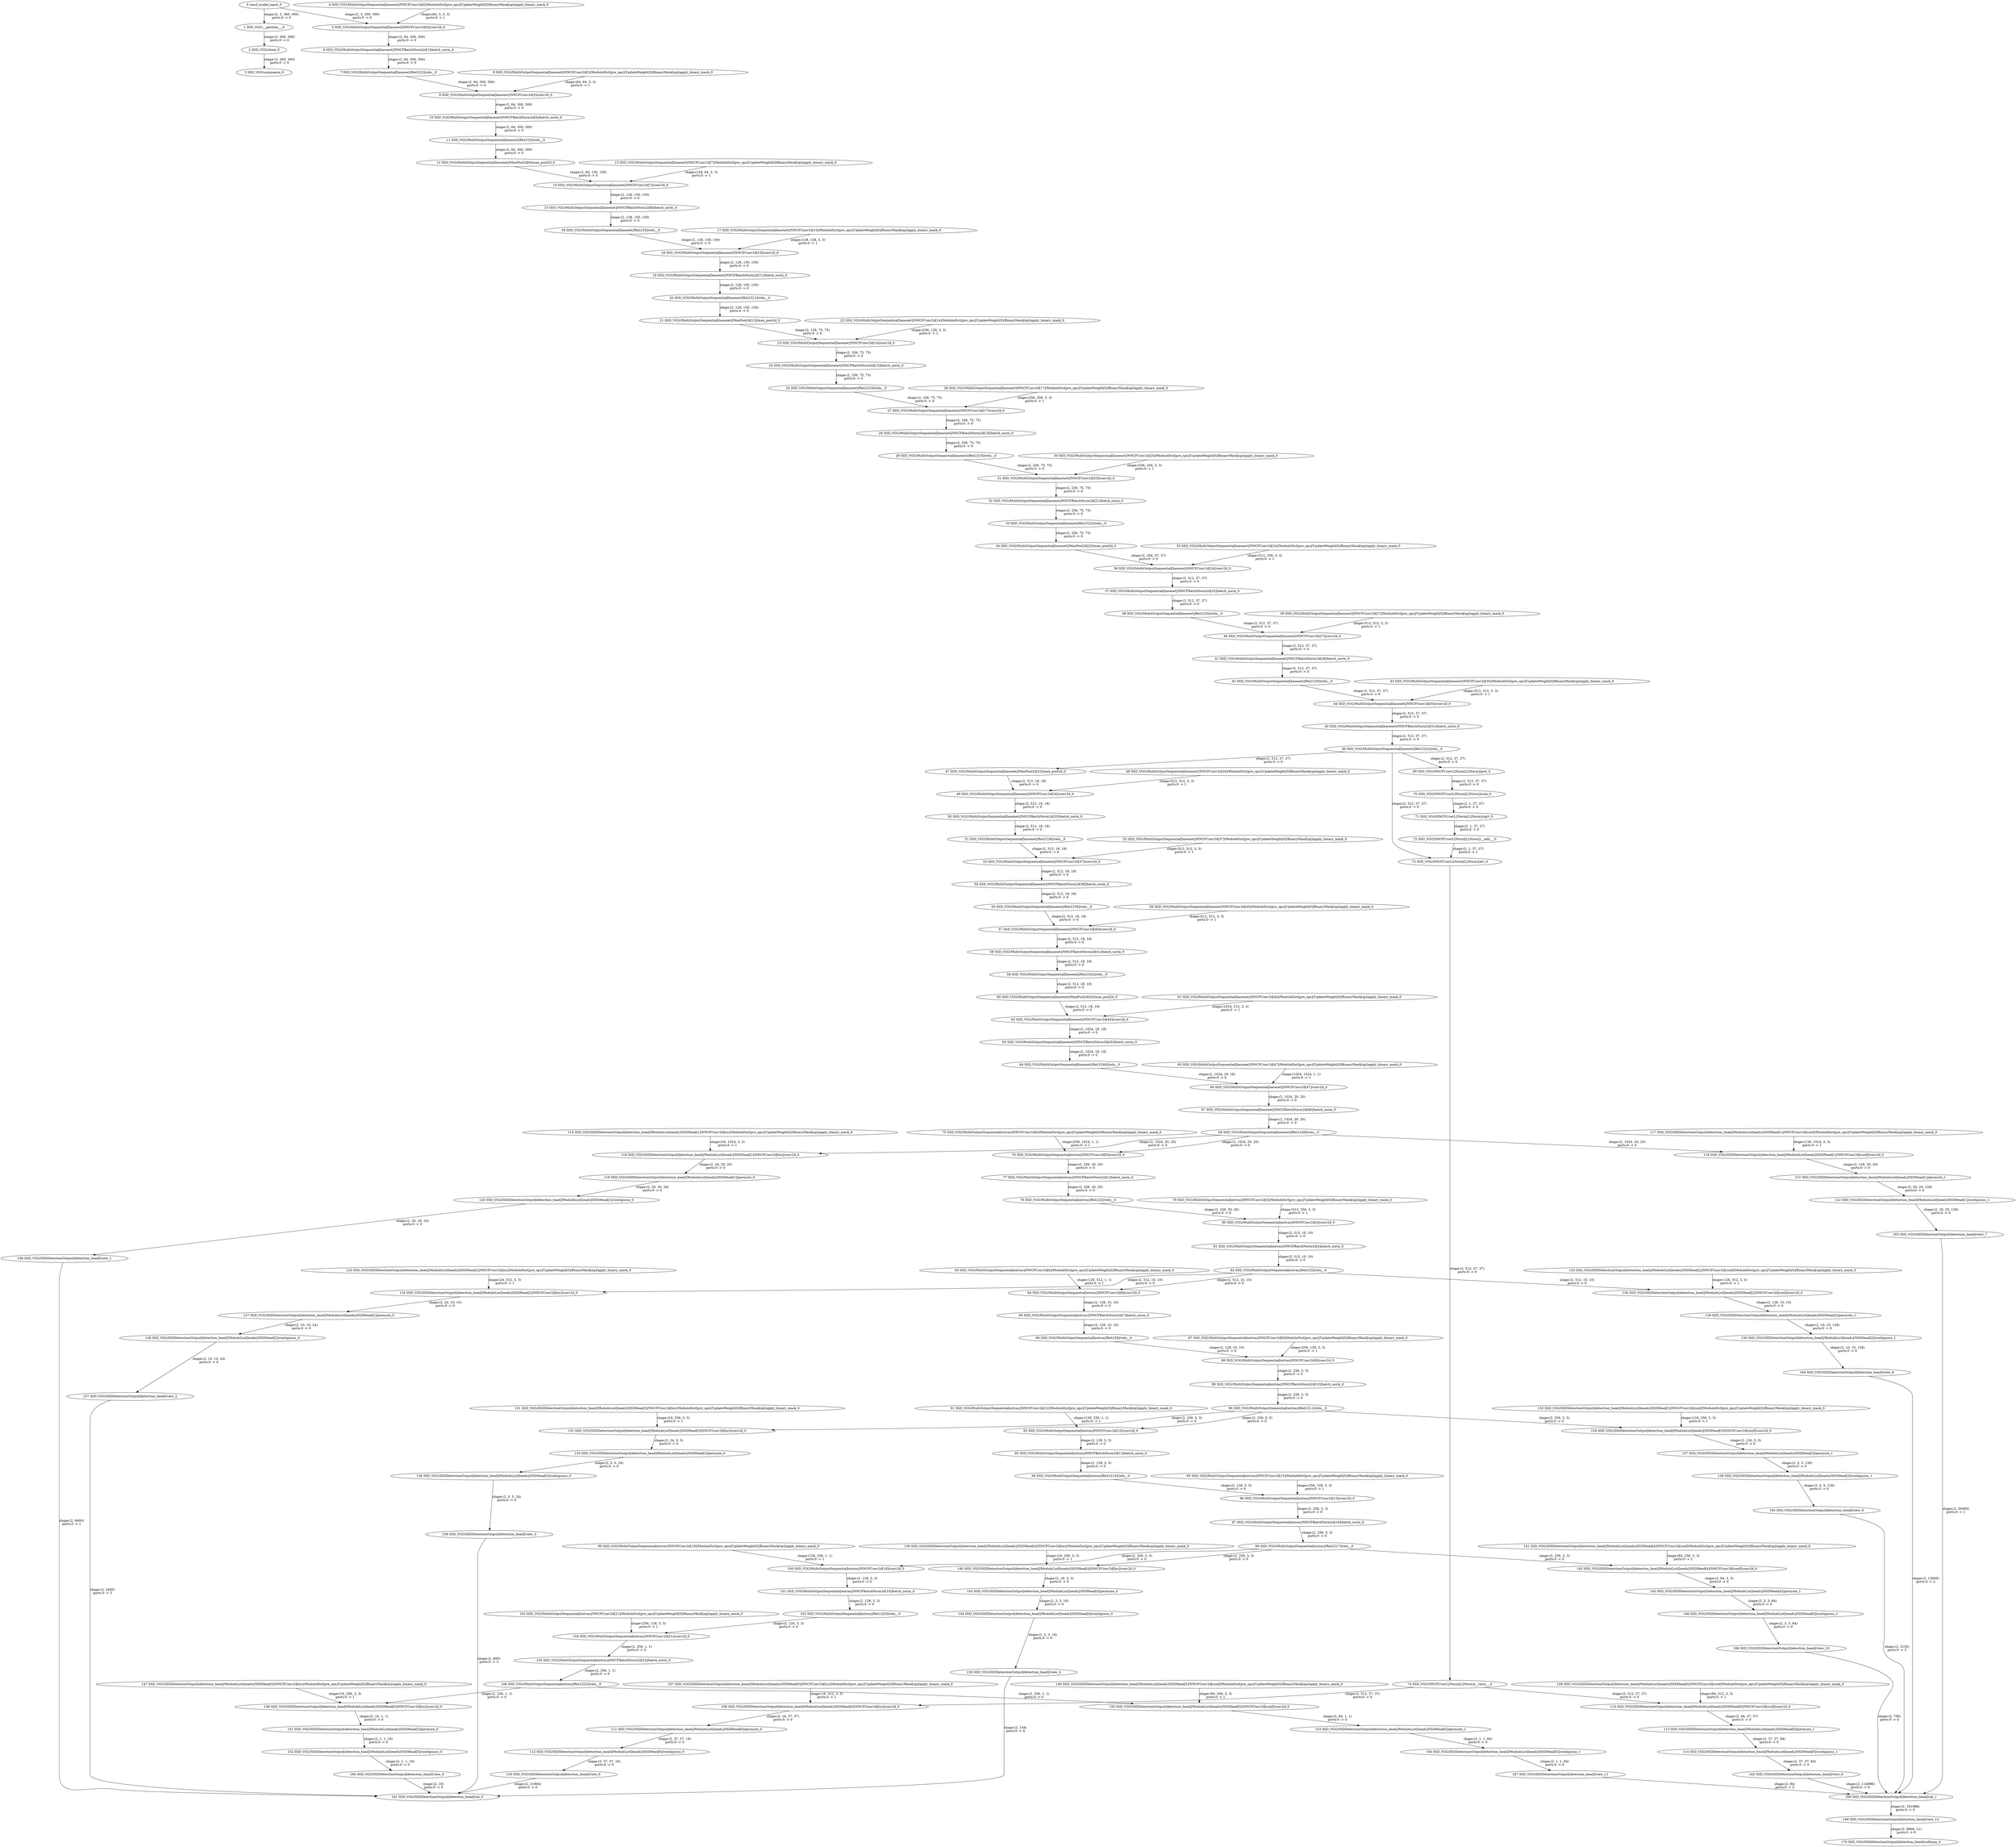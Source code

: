 strict digraph  {
"0 /nncf_model_input_0" [id=0, type=nncf_model_input];
"1 SSD_VGG/__getitem___0" [id=1, type=__getitem__];
"2 SSD_VGG/clone_0" [id=2, type=clone];
"3 SSD_VGG/unsqueeze_0" [id=3, type=unsqueeze];
"4 SSD_VGG/MultiOutputSequential[basenet]/NNCFConv2d[0]/ModuleDict[pre_ops]/UpdateWeight[0]/BinaryMask[op]/apply_binary_mask_0" [id=4, type=apply_binary_mask];
"5 SSD_VGG/MultiOutputSequential[basenet]/NNCFConv2d[0]/conv2d_0" [id=5, type=conv2d];
"6 SSD_VGG/MultiOutputSequential[basenet]/NNCFBatchNorm2d[1]/batch_norm_0" [id=6, type=batch_norm];
"7 SSD_VGG/MultiOutputSequential[basenet]/ReLU[2]/relu__0" [id=7, type=relu_];
"8 SSD_VGG/MultiOutputSequential[basenet]/NNCFConv2d[3]/ModuleDict[pre_ops]/UpdateWeight[0]/BinaryMask[op]/apply_binary_mask_0" [id=8, type=apply_binary_mask];
"9 SSD_VGG/MultiOutputSequential[basenet]/NNCFConv2d[3]/conv2d_0" [id=9, type=conv2d];
"10 SSD_VGG/MultiOutputSequential[basenet]/NNCFBatchNorm2d[4]/batch_norm_0" [id=10, type=batch_norm];
"11 SSD_VGG/MultiOutputSequential[basenet]/ReLU[5]/relu__0" [id=11, type=relu_];
"12 SSD_VGG/MultiOutputSequential[basenet]/MaxPool2d[6]/max_pool2d_0" [id=12, type=max_pool2d];
"13 SSD_VGG/MultiOutputSequential[basenet]/NNCFConv2d[7]/ModuleDict[pre_ops]/UpdateWeight[0]/BinaryMask[op]/apply_binary_mask_0" [id=13, type=apply_binary_mask];
"14 SSD_VGG/MultiOutputSequential[basenet]/NNCFConv2d[7]/conv2d_0" [id=14, type=conv2d];
"15 SSD_VGG/MultiOutputSequential[basenet]/NNCFBatchNorm2d[8]/batch_norm_0" [id=15, type=batch_norm];
"16 SSD_VGG/MultiOutputSequential[basenet]/ReLU[9]/relu__0" [id=16, type=relu_];
"17 SSD_VGG/MultiOutputSequential[basenet]/NNCFConv2d[10]/ModuleDict[pre_ops]/UpdateWeight[0]/BinaryMask[op]/apply_binary_mask_0" [id=17, type=apply_binary_mask];
"18 SSD_VGG/MultiOutputSequential[basenet]/NNCFConv2d[10]/conv2d_0" [id=18, type=conv2d];
"19 SSD_VGG/MultiOutputSequential[basenet]/NNCFBatchNorm2d[11]/batch_norm_0" [id=19, type=batch_norm];
"20 SSD_VGG/MultiOutputSequential[basenet]/ReLU[12]/relu__0" [id=20, type=relu_];
"21 SSD_VGG/MultiOutputSequential[basenet]/MaxPool2d[13]/max_pool2d_0" [id=21, type=max_pool2d];
"22 SSD_VGG/MultiOutputSequential[basenet]/NNCFConv2d[14]/ModuleDict[pre_ops]/UpdateWeight[0]/BinaryMask[op]/apply_binary_mask_0" [id=22, type=apply_binary_mask];
"23 SSD_VGG/MultiOutputSequential[basenet]/NNCFConv2d[14]/conv2d_0" [id=23, type=conv2d];
"24 SSD_VGG/MultiOutputSequential[basenet]/NNCFBatchNorm2d[15]/batch_norm_0" [id=24, type=batch_norm];
"25 SSD_VGG/MultiOutputSequential[basenet]/ReLU[16]/relu__0" [id=25, type=relu_];
"26 SSD_VGG/MultiOutputSequential[basenet]/NNCFConv2d[17]/ModuleDict[pre_ops]/UpdateWeight[0]/BinaryMask[op]/apply_binary_mask_0" [id=26, type=apply_binary_mask];
"27 SSD_VGG/MultiOutputSequential[basenet]/NNCFConv2d[17]/conv2d_0" [id=27, type=conv2d];
"28 SSD_VGG/MultiOutputSequential[basenet]/NNCFBatchNorm2d[18]/batch_norm_0" [id=28, type=batch_norm];
"29 SSD_VGG/MultiOutputSequential[basenet]/ReLU[19]/relu__0" [id=29, type=relu_];
"30 SSD_VGG/MultiOutputSequential[basenet]/NNCFConv2d[20]/ModuleDict[pre_ops]/UpdateWeight[0]/BinaryMask[op]/apply_binary_mask_0" [id=30, type=apply_binary_mask];
"31 SSD_VGG/MultiOutputSequential[basenet]/NNCFConv2d[20]/conv2d_0" [id=31, type=conv2d];
"32 SSD_VGG/MultiOutputSequential[basenet]/NNCFBatchNorm2d[21]/batch_norm_0" [id=32, type=batch_norm];
"33 SSD_VGG/MultiOutputSequential[basenet]/ReLU[22]/relu__0" [id=33, type=relu_];
"34 SSD_VGG/MultiOutputSequential[basenet]/MaxPool2d[23]/max_pool2d_0" [id=34, type=max_pool2d];
"35 SSD_VGG/MultiOutputSequential[basenet]/NNCFConv2d[24]/ModuleDict[pre_ops]/UpdateWeight[0]/BinaryMask[op]/apply_binary_mask_0" [id=35, type=apply_binary_mask];
"36 SSD_VGG/MultiOutputSequential[basenet]/NNCFConv2d[24]/conv2d_0" [id=36, type=conv2d];
"37 SSD_VGG/MultiOutputSequential[basenet]/NNCFBatchNorm2d[25]/batch_norm_0" [id=37, type=batch_norm];
"38 SSD_VGG/MultiOutputSequential[basenet]/ReLU[26]/relu__0" [id=38, type=relu_];
"39 SSD_VGG/MultiOutputSequential[basenet]/NNCFConv2d[27]/ModuleDict[pre_ops]/UpdateWeight[0]/BinaryMask[op]/apply_binary_mask_0" [id=39, type=apply_binary_mask];
"40 SSD_VGG/MultiOutputSequential[basenet]/NNCFConv2d[27]/conv2d_0" [id=40, type=conv2d];
"41 SSD_VGG/MultiOutputSequential[basenet]/NNCFBatchNorm2d[28]/batch_norm_0" [id=41, type=batch_norm];
"42 SSD_VGG/MultiOutputSequential[basenet]/ReLU[29]/relu__0" [id=42, type=relu_];
"43 SSD_VGG/MultiOutputSequential[basenet]/NNCFConv2d[30]/ModuleDict[pre_ops]/UpdateWeight[0]/BinaryMask[op]/apply_binary_mask_0" [id=43, type=apply_binary_mask];
"44 SSD_VGG/MultiOutputSequential[basenet]/NNCFConv2d[30]/conv2d_0" [id=44, type=conv2d];
"45 SSD_VGG/MultiOutputSequential[basenet]/NNCFBatchNorm2d[31]/batch_norm_0" [id=45, type=batch_norm];
"46 SSD_VGG/MultiOutputSequential[basenet]/ReLU[32]/relu__0" [id=46, type=relu_];
"47 SSD_VGG/MultiOutputSequential[basenet]/MaxPool2d[33]/max_pool2d_0" [id=47, type=max_pool2d];
"48 SSD_VGG/MultiOutputSequential[basenet]/NNCFConv2d[34]/ModuleDict[pre_ops]/UpdateWeight[0]/BinaryMask[op]/apply_binary_mask_0" [id=48, type=apply_binary_mask];
"49 SSD_VGG/MultiOutputSequential[basenet]/NNCFConv2d[34]/conv2d_0" [id=49, type=conv2d];
"50 SSD_VGG/MultiOutputSequential[basenet]/NNCFBatchNorm2d[35]/batch_norm_0" [id=50, type=batch_norm];
"51 SSD_VGG/MultiOutputSequential[basenet]/ReLU[36]/relu__0" [id=51, type=relu_];
"52 SSD_VGG/MultiOutputSequential[basenet]/NNCFConv2d[37]/ModuleDict[pre_ops]/UpdateWeight[0]/BinaryMask[op]/apply_binary_mask_0" [id=52, type=apply_binary_mask];
"53 SSD_VGG/MultiOutputSequential[basenet]/NNCFConv2d[37]/conv2d_0" [id=53, type=conv2d];
"54 SSD_VGG/MultiOutputSequential[basenet]/NNCFBatchNorm2d[38]/batch_norm_0" [id=54, type=batch_norm];
"55 SSD_VGG/MultiOutputSequential[basenet]/ReLU[39]/relu__0" [id=55, type=relu_];
"56 SSD_VGG/MultiOutputSequential[basenet]/NNCFConv2d[40]/ModuleDict[pre_ops]/UpdateWeight[0]/BinaryMask[op]/apply_binary_mask_0" [id=56, type=apply_binary_mask];
"57 SSD_VGG/MultiOutputSequential[basenet]/NNCFConv2d[40]/conv2d_0" [id=57, type=conv2d];
"58 SSD_VGG/MultiOutputSequential[basenet]/NNCFBatchNorm2d[41]/batch_norm_0" [id=58, type=batch_norm];
"59 SSD_VGG/MultiOutputSequential[basenet]/ReLU[42]/relu__0" [id=59, type=relu_];
"60 SSD_VGG/MultiOutputSequential[basenet]/MaxPool2d[43]/max_pool2d_0" [id=60, type=max_pool2d];
"61 SSD_VGG/MultiOutputSequential[basenet]/NNCFConv2d[44]/ModuleDict[pre_ops]/UpdateWeight[0]/BinaryMask[op]/apply_binary_mask_0" [id=61, type=apply_binary_mask];
"62 SSD_VGG/MultiOutputSequential[basenet]/NNCFConv2d[44]/conv2d_0" [id=62, type=conv2d];
"63 SSD_VGG/MultiOutputSequential[basenet]/NNCFBatchNorm2d[45]/batch_norm_0" [id=63, type=batch_norm];
"64 SSD_VGG/MultiOutputSequential[basenet]/ReLU[46]/relu__0" [id=64, type=relu_];
"65 SSD_VGG/MultiOutputSequential[basenet]/NNCFConv2d[47]/ModuleDict[pre_ops]/UpdateWeight[0]/BinaryMask[op]/apply_binary_mask_0" [id=65, type=apply_binary_mask];
"66 SSD_VGG/MultiOutputSequential[basenet]/NNCFConv2d[47]/conv2d_0" [id=66, type=conv2d];
"67 SSD_VGG/MultiOutputSequential[basenet]/NNCFBatchNorm2d[48]/batch_norm_0" [id=67, type=batch_norm];
"68 SSD_VGG/MultiOutputSequential[basenet]/ReLU[49]/relu__0" [id=68, type=relu_];
"69 SSD_VGG/NNCFUserL2Norm[L2Norm]/pow_0" [id=69, type=pow];
"70 SSD_VGG/NNCFUserL2Norm[L2Norm]/sum_0" [id=70, type=sum];
"71 SSD_VGG/NNCFUserL2Norm[L2Norm]/sqrt_0" [id=71, type=sqrt];
"72 SSD_VGG/NNCFUserL2Norm[L2Norm]/__add___0" [id=72, type=__add__];
"73 SSD_VGG/NNCFUserL2Norm[L2Norm]/div_0" [id=73, type=div];
"74 SSD_VGG/NNCFUserL2Norm[L2Norm]/__rmul___0" [id=74, type=__rmul__];
"75 SSD_VGG/MultiOutputSequential[extras]/NNCFConv2d[0]/ModuleDict[pre_ops]/UpdateWeight[0]/BinaryMask[op]/apply_binary_mask_0" [id=75, type=apply_binary_mask];
"76 SSD_VGG/MultiOutputSequential[extras]/NNCFConv2d[0]/conv2d_0" [id=76, type=conv2d];
"77 SSD_VGG/MultiOutputSequential[extras]/NNCFBatchNorm2d[1]/batch_norm_0" [id=77, type=batch_norm];
"78 SSD_VGG/MultiOutputSequential[extras]/ReLU[2]/relu__0" [id=78, type=relu_];
"79 SSD_VGG/MultiOutputSequential[extras]/NNCFConv2d[3]/ModuleDict[pre_ops]/UpdateWeight[0]/BinaryMask[op]/apply_binary_mask_0" [id=79, type=apply_binary_mask];
"80 SSD_VGG/MultiOutputSequential[extras]/NNCFConv2d[3]/conv2d_0" [id=80, type=conv2d];
"81 SSD_VGG/MultiOutputSequential[extras]/NNCFBatchNorm2d[4]/batch_norm_0" [id=81, type=batch_norm];
"82 SSD_VGG/MultiOutputSequential[extras]/ReLU[5]/relu__0" [id=82, type=relu_];
"83 SSD_VGG/MultiOutputSequential[extras]/NNCFConv2d[6]/ModuleDict[pre_ops]/UpdateWeight[0]/BinaryMask[op]/apply_binary_mask_0" [id=83, type=apply_binary_mask];
"84 SSD_VGG/MultiOutputSequential[extras]/NNCFConv2d[6]/conv2d_0" [id=84, type=conv2d];
"85 SSD_VGG/MultiOutputSequential[extras]/NNCFBatchNorm2d[7]/batch_norm_0" [id=85, type=batch_norm];
"86 SSD_VGG/MultiOutputSequential[extras]/ReLU[8]/relu__0" [id=86, type=relu_];
"87 SSD_VGG/MultiOutputSequential[extras]/NNCFConv2d[9]/ModuleDict[pre_ops]/UpdateWeight[0]/BinaryMask[op]/apply_binary_mask_0" [id=87, type=apply_binary_mask];
"88 SSD_VGG/MultiOutputSequential[extras]/NNCFConv2d[9]/conv2d_0" [id=88, type=conv2d];
"89 SSD_VGG/MultiOutputSequential[extras]/NNCFBatchNorm2d[10]/batch_norm_0" [id=89, type=batch_norm];
"90 SSD_VGG/MultiOutputSequential[extras]/ReLU[11]/relu__0" [id=90, type=relu_];
"91 SSD_VGG/MultiOutputSequential[extras]/NNCFConv2d[12]/ModuleDict[pre_ops]/UpdateWeight[0]/BinaryMask[op]/apply_binary_mask_0" [id=91, type=apply_binary_mask];
"92 SSD_VGG/MultiOutputSequential[extras]/NNCFConv2d[12]/conv2d_0" [id=92, type=conv2d];
"93 SSD_VGG/MultiOutputSequential[extras]/NNCFBatchNorm2d[13]/batch_norm_0" [id=93, type=batch_norm];
"94 SSD_VGG/MultiOutputSequential[extras]/ReLU[14]/relu__0" [id=94, type=relu_];
"95 SSD_VGG/MultiOutputSequential[extras]/NNCFConv2d[15]/ModuleDict[pre_ops]/UpdateWeight[0]/BinaryMask[op]/apply_binary_mask_0" [id=95, type=apply_binary_mask];
"96 SSD_VGG/MultiOutputSequential[extras]/NNCFConv2d[15]/conv2d_0" [id=96, type=conv2d];
"97 SSD_VGG/MultiOutputSequential[extras]/NNCFBatchNorm2d[16]/batch_norm_0" [id=97, type=batch_norm];
"98 SSD_VGG/MultiOutputSequential[extras]/ReLU[17]/relu__0" [id=98, type=relu_];
"99 SSD_VGG/MultiOutputSequential[extras]/NNCFConv2d[18]/ModuleDict[pre_ops]/UpdateWeight[0]/BinaryMask[op]/apply_binary_mask_0" [id=99, type=apply_binary_mask];
"100 SSD_VGG/MultiOutputSequential[extras]/NNCFConv2d[18]/conv2d_0" [id=100, type=conv2d];
"101 SSD_VGG/MultiOutputSequential[extras]/NNCFBatchNorm2d[19]/batch_norm_0" [id=101, type=batch_norm];
"102 SSD_VGG/MultiOutputSequential[extras]/ReLU[20]/relu__0" [id=102, type=relu_];
"103 SSD_VGG/MultiOutputSequential[extras]/NNCFConv2d[21]/ModuleDict[pre_ops]/UpdateWeight[0]/BinaryMask[op]/apply_binary_mask_0" [id=103, type=apply_binary_mask];
"104 SSD_VGG/MultiOutputSequential[extras]/NNCFConv2d[21]/conv2d_0" [id=104, type=conv2d];
"105 SSD_VGG/MultiOutputSequential[extras]/NNCFBatchNorm2d[22]/batch_norm_0" [id=105, type=batch_norm];
"106 SSD_VGG/MultiOutputSequential[extras]/ReLU[23]/relu__0" [id=106, type=relu_];
"107 SSD_VGG/SSDDetectionOutput[detection_head]/ModuleList[heads]/SSDHead[0]/NNCFConv2d[loc]/ModuleDict[pre_ops]/UpdateWeight[0]/BinaryMask[op]/apply_binary_mask_0" [id=107, type=apply_binary_mask];
"108 SSD_VGG/SSDDetectionOutput[detection_head]/ModuleList[heads]/SSDHead[0]/NNCFConv2d[loc]/conv2d_0" [id=108, type=conv2d];
"109 SSD_VGG/SSDDetectionOutput[detection_head]/ModuleList[heads]/SSDHead[0]/NNCFConv2d[conf]/ModuleDict[pre_ops]/UpdateWeight[0]/BinaryMask[op]/apply_binary_mask_0" [id=109, type=apply_binary_mask];
"110 SSD_VGG/SSDDetectionOutput[detection_head]/ModuleList[heads]/SSDHead[0]/NNCFConv2d[conf]/conv2d_0" [id=110, type=conv2d];
"111 SSD_VGG/SSDDetectionOutput[detection_head]/ModuleList[heads]/SSDHead[0]/permute_0" [id=111, type=permute];
"112 SSD_VGG/SSDDetectionOutput[detection_head]/ModuleList[heads]/SSDHead[0]/contiguous_0" [id=112, type=contiguous];
"113 SSD_VGG/SSDDetectionOutput[detection_head]/ModuleList[heads]/SSDHead[0]/permute_1" [id=113, type=permute];
"114 SSD_VGG/SSDDetectionOutput[detection_head]/ModuleList[heads]/SSDHead[0]/contiguous_1" [id=114, type=contiguous];
"115 SSD_VGG/SSDDetectionOutput[detection_head]/ModuleList[heads]/SSDHead[1]/NNCFConv2d[loc]/ModuleDict[pre_ops]/UpdateWeight[0]/BinaryMask[op]/apply_binary_mask_0" [id=115, type=apply_binary_mask];
"116 SSD_VGG/SSDDetectionOutput[detection_head]/ModuleList[heads]/SSDHead[1]/NNCFConv2d[loc]/conv2d_0" [id=116, type=conv2d];
"117 SSD_VGG/SSDDetectionOutput[detection_head]/ModuleList[heads]/SSDHead[1]/NNCFConv2d[conf]/ModuleDict[pre_ops]/UpdateWeight[0]/BinaryMask[op]/apply_binary_mask_0" [id=117, type=apply_binary_mask];
"118 SSD_VGG/SSDDetectionOutput[detection_head]/ModuleList[heads]/SSDHead[1]/NNCFConv2d[conf]/conv2d_0" [id=118, type=conv2d];
"119 SSD_VGG/SSDDetectionOutput[detection_head]/ModuleList[heads]/SSDHead[1]/permute_0" [id=119, type=permute];
"120 SSD_VGG/SSDDetectionOutput[detection_head]/ModuleList[heads]/SSDHead[1]/contiguous_0" [id=120, type=contiguous];
"121 SSD_VGG/SSDDetectionOutput[detection_head]/ModuleList[heads]/SSDHead[1]/permute_1" [id=121, type=permute];
"122 SSD_VGG/SSDDetectionOutput[detection_head]/ModuleList[heads]/SSDHead[1]/contiguous_1" [id=122, type=contiguous];
"123 SSD_VGG/SSDDetectionOutput[detection_head]/ModuleList[heads]/SSDHead[2]/NNCFConv2d[loc]/ModuleDict[pre_ops]/UpdateWeight[0]/BinaryMask[op]/apply_binary_mask_0" [id=123, type=apply_binary_mask];
"124 SSD_VGG/SSDDetectionOutput[detection_head]/ModuleList[heads]/SSDHead[2]/NNCFConv2d[loc]/conv2d_0" [id=124, type=conv2d];
"125 SSD_VGG/SSDDetectionOutput[detection_head]/ModuleList[heads]/SSDHead[2]/NNCFConv2d[conf]/ModuleDict[pre_ops]/UpdateWeight[0]/BinaryMask[op]/apply_binary_mask_0" [id=125, type=apply_binary_mask];
"126 SSD_VGG/SSDDetectionOutput[detection_head]/ModuleList[heads]/SSDHead[2]/NNCFConv2d[conf]/conv2d_0" [id=126, type=conv2d];
"127 SSD_VGG/SSDDetectionOutput[detection_head]/ModuleList[heads]/SSDHead[2]/permute_0" [id=127, type=permute];
"128 SSD_VGG/SSDDetectionOutput[detection_head]/ModuleList[heads]/SSDHead[2]/contiguous_0" [id=128, type=contiguous];
"129 SSD_VGG/SSDDetectionOutput[detection_head]/ModuleList[heads]/SSDHead[2]/permute_1" [id=129, type=permute];
"130 SSD_VGG/SSDDetectionOutput[detection_head]/ModuleList[heads]/SSDHead[2]/contiguous_1" [id=130, type=contiguous];
"131 SSD_VGG/SSDDetectionOutput[detection_head]/ModuleList[heads]/SSDHead[3]/NNCFConv2d[loc]/ModuleDict[pre_ops]/UpdateWeight[0]/BinaryMask[op]/apply_binary_mask_0" [id=131, type=apply_binary_mask];
"132 SSD_VGG/SSDDetectionOutput[detection_head]/ModuleList[heads]/SSDHead[3]/NNCFConv2d[loc]/conv2d_0" [id=132, type=conv2d];
"133 SSD_VGG/SSDDetectionOutput[detection_head]/ModuleList[heads]/SSDHead[3]/NNCFConv2d[conf]/ModuleDict[pre_ops]/UpdateWeight[0]/BinaryMask[op]/apply_binary_mask_0" [id=133, type=apply_binary_mask];
"134 SSD_VGG/SSDDetectionOutput[detection_head]/ModuleList[heads]/SSDHead[3]/NNCFConv2d[conf]/conv2d_0" [id=134, type=conv2d];
"135 SSD_VGG/SSDDetectionOutput[detection_head]/ModuleList[heads]/SSDHead[3]/permute_0" [id=135, type=permute];
"136 SSD_VGG/SSDDetectionOutput[detection_head]/ModuleList[heads]/SSDHead[3]/contiguous_0" [id=136, type=contiguous];
"137 SSD_VGG/SSDDetectionOutput[detection_head]/ModuleList[heads]/SSDHead[3]/permute_1" [id=137, type=permute];
"138 SSD_VGG/SSDDetectionOutput[detection_head]/ModuleList[heads]/SSDHead[3]/contiguous_1" [id=138, type=contiguous];
"139 SSD_VGG/SSDDetectionOutput[detection_head]/ModuleList[heads]/SSDHead[4]/NNCFConv2d[loc]/ModuleDict[pre_ops]/UpdateWeight[0]/BinaryMask[op]/apply_binary_mask_0" [id=139, type=apply_binary_mask];
"140 SSD_VGG/SSDDetectionOutput[detection_head]/ModuleList[heads]/SSDHead[4]/NNCFConv2d[loc]/conv2d_0" [id=140, type=conv2d];
"141 SSD_VGG/SSDDetectionOutput[detection_head]/ModuleList[heads]/SSDHead[4]/NNCFConv2d[conf]/ModuleDict[pre_ops]/UpdateWeight[0]/BinaryMask[op]/apply_binary_mask_0" [id=141, type=apply_binary_mask];
"142 SSD_VGG/SSDDetectionOutput[detection_head]/ModuleList[heads]/SSDHead[4]/NNCFConv2d[conf]/conv2d_0" [id=142, type=conv2d];
"143 SSD_VGG/SSDDetectionOutput[detection_head]/ModuleList[heads]/SSDHead[4]/permute_0" [id=143, type=permute];
"144 SSD_VGG/SSDDetectionOutput[detection_head]/ModuleList[heads]/SSDHead[4]/contiguous_0" [id=144, type=contiguous];
"145 SSD_VGG/SSDDetectionOutput[detection_head]/ModuleList[heads]/SSDHead[4]/permute_1" [id=145, type=permute];
"146 SSD_VGG/SSDDetectionOutput[detection_head]/ModuleList[heads]/SSDHead[4]/contiguous_1" [id=146, type=contiguous];
"147 SSD_VGG/SSDDetectionOutput[detection_head]/ModuleList[heads]/SSDHead[5]/NNCFConv2d[loc]/ModuleDict[pre_ops]/UpdateWeight[0]/BinaryMask[op]/apply_binary_mask_0" [id=147, type=apply_binary_mask];
"148 SSD_VGG/SSDDetectionOutput[detection_head]/ModuleList[heads]/SSDHead[5]/NNCFConv2d[loc]/conv2d_0" [id=148, type=conv2d];
"149 SSD_VGG/SSDDetectionOutput[detection_head]/ModuleList[heads]/SSDHead[5]/NNCFConv2d[conf]/ModuleDict[pre_ops]/UpdateWeight[0]/BinaryMask[op]/apply_binary_mask_0" [id=149, type=apply_binary_mask];
"150 SSD_VGG/SSDDetectionOutput[detection_head]/ModuleList[heads]/SSDHead[5]/NNCFConv2d[conf]/conv2d_0" [id=150, type=conv2d];
"151 SSD_VGG/SSDDetectionOutput[detection_head]/ModuleList[heads]/SSDHead[5]/permute_0" [id=151, type=permute];
"152 SSD_VGG/SSDDetectionOutput[detection_head]/ModuleList[heads]/SSDHead[5]/contiguous_0" [id=152, type=contiguous];
"153 SSD_VGG/SSDDetectionOutput[detection_head]/ModuleList[heads]/SSDHead[5]/permute_1" [id=153, type=permute];
"154 SSD_VGG/SSDDetectionOutput[detection_head]/ModuleList[heads]/SSDHead[5]/contiguous_1" [id=154, type=contiguous];
"155 SSD_VGG/SSDDetectionOutput[detection_head]/view_0" [id=155, type=view];
"156 SSD_VGG/SSDDetectionOutput[detection_head]/view_1" [id=156, type=view];
"157 SSD_VGG/SSDDetectionOutput[detection_head]/view_2" [id=157, type=view];
"158 SSD_VGG/SSDDetectionOutput[detection_head]/view_3" [id=158, type=view];
"159 SSD_VGG/SSDDetectionOutput[detection_head]/view_4" [id=159, type=view];
"160 SSD_VGG/SSDDetectionOutput[detection_head]/view_5" [id=160, type=view];
"161 SSD_VGG/SSDDetectionOutput[detection_head]/cat_0" [id=161, type=cat];
"162 SSD_VGG/SSDDetectionOutput[detection_head]/view_6" [id=162, type=view];
"163 SSD_VGG/SSDDetectionOutput[detection_head]/view_7" [id=163, type=view];
"164 SSD_VGG/SSDDetectionOutput[detection_head]/view_8" [id=164, type=view];
"165 SSD_VGG/SSDDetectionOutput[detection_head]/view_9" [id=165, type=view];
"166 SSD_VGG/SSDDetectionOutput[detection_head]/view_10" [id=166, type=view];
"167 SSD_VGG/SSDDetectionOutput[detection_head]/view_11" [id=167, type=view];
"168 SSD_VGG/SSDDetectionOutput[detection_head]/cat_1" [id=168, type=cat];
"169 SSD_VGG/SSDDetectionOutput[detection_head]/view_12" [id=169, type=view];
"170 SSD_VGG/SSDDetectionOutput[detection_head]/softmax_0" [id=170, type=softmax];
"0 /nncf_model_input_0" -> "1 SSD_VGG/__getitem___0"  [label="shape:(2, 3, 300, 300)\nports:0 -> 0", style=solid];
"0 /nncf_model_input_0" -> "5 SSD_VGG/MultiOutputSequential[basenet]/NNCFConv2d[0]/conv2d_0"  [label="shape:(2, 3, 300, 300)\nports:0 -> 0", style=solid];
"1 SSD_VGG/__getitem___0" -> "2 SSD_VGG/clone_0"  [label="shape:(3, 300, 300)\nports:0 -> 0", style=solid];
"2 SSD_VGG/clone_0" -> "3 SSD_VGG/unsqueeze_0"  [label="shape:(3, 300, 300)\nports:0 -> 0", style=solid];
"4 SSD_VGG/MultiOutputSequential[basenet]/NNCFConv2d[0]/ModuleDict[pre_ops]/UpdateWeight[0]/BinaryMask[op]/apply_binary_mask_0" -> "5 SSD_VGG/MultiOutputSequential[basenet]/NNCFConv2d[0]/conv2d_0"  [label="shape:(64, 3, 3, 3)\nports:0 -> 1", style=solid];
"5 SSD_VGG/MultiOutputSequential[basenet]/NNCFConv2d[0]/conv2d_0" -> "6 SSD_VGG/MultiOutputSequential[basenet]/NNCFBatchNorm2d[1]/batch_norm_0"  [label="shape:(2, 64, 300, 300)\nports:0 -> 0", style=solid];
"6 SSD_VGG/MultiOutputSequential[basenet]/NNCFBatchNorm2d[1]/batch_norm_0" -> "7 SSD_VGG/MultiOutputSequential[basenet]/ReLU[2]/relu__0"  [label="shape:(2, 64, 300, 300)\nports:0 -> 0", style=solid];
"7 SSD_VGG/MultiOutputSequential[basenet]/ReLU[2]/relu__0" -> "9 SSD_VGG/MultiOutputSequential[basenet]/NNCFConv2d[3]/conv2d_0"  [label="shape:(2, 64, 300, 300)\nports:0 -> 0", style=solid];
"8 SSD_VGG/MultiOutputSequential[basenet]/NNCFConv2d[3]/ModuleDict[pre_ops]/UpdateWeight[0]/BinaryMask[op]/apply_binary_mask_0" -> "9 SSD_VGG/MultiOutputSequential[basenet]/NNCFConv2d[3]/conv2d_0"  [label="shape:(64, 64, 3, 3)\nports:0 -> 1", style=solid];
"9 SSD_VGG/MultiOutputSequential[basenet]/NNCFConv2d[3]/conv2d_0" -> "10 SSD_VGG/MultiOutputSequential[basenet]/NNCFBatchNorm2d[4]/batch_norm_0"  [label="shape:(2, 64, 300, 300)\nports:0 -> 0", style=solid];
"10 SSD_VGG/MultiOutputSequential[basenet]/NNCFBatchNorm2d[4]/batch_norm_0" -> "11 SSD_VGG/MultiOutputSequential[basenet]/ReLU[5]/relu__0"  [label="shape:(2, 64, 300, 300)\nports:0 -> 0", style=solid];
"11 SSD_VGG/MultiOutputSequential[basenet]/ReLU[5]/relu__0" -> "12 SSD_VGG/MultiOutputSequential[basenet]/MaxPool2d[6]/max_pool2d_0"  [label="shape:(2, 64, 300, 300)\nports:0 -> 0", style=solid];
"12 SSD_VGG/MultiOutputSequential[basenet]/MaxPool2d[6]/max_pool2d_0" -> "14 SSD_VGG/MultiOutputSequential[basenet]/NNCFConv2d[7]/conv2d_0"  [label="shape:(2, 64, 150, 150)\nports:0 -> 0", style=solid];
"13 SSD_VGG/MultiOutputSequential[basenet]/NNCFConv2d[7]/ModuleDict[pre_ops]/UpdateWeight[0]/BinaryMask[op]/apply_binary_mask_0" -> "14 SSD_VGG/MultiOutputSequential[basenet]/NNCFConv2d[7]/conv2d_0"  [label="shape:(128, 64, 3, 3)\nports:0 -> 1", style=solid];
"14 SSD_VGG/MultiOutputSequential[basenet]/NNCFConv2d[7]/conv2d_0" -> "15 SSD_VGG/MultiOutputSequential[basenet]/NNCFBatchNorm2d[8]/batch_norm_0"  [label="shape:(2, 128, 150, 150)\nports:0 -> 0", style=solid];
"15 SSD_VGG/MultiOutputSequential[basenet]/NNCFBatchNorm2d[8]/batch_norm_0" -> "16 SSD_VGG/MultiOutputSequential[basenet]/ReLU[9]/relu__0"  [label="shape:(2, 128, 150, 150)\nports:0 -> 0", style=solid];
"16 SSD_VGG/MultiOutputSequential[basenet]/ReLU[9]/relu__0" -> "18 SSD_VGG/MultiOutputSequential[basenet]/NNCFConv2d[10]/conv2d_0"  [label="shape:(2, 128, 150, 150)\nports:0 -> 0", style=solid];
"17 SSD_VGG/MultiOutputSequential[basenet]/NNCFConv2d[10]/ModuleDict[pre_ops]/UpdateWeight[0]/BinaryMask[op]/apply_binary_mask_0" -> "18 SSD_VGG/MultiOutputSequential[basenet]/NNCFConv2d[10]/conv2d_0"  [label="shape:(128, 128, 3, 3)\nports:0 -> 1", style=solid];
"18 SSD_VGG/MultiOutputSequential[basenet]/NNCFConv2d[10]/conv2d_0" -> "19 SSD_VGG/MultiOutputSequential[basenet]/NNCFBatchNorm2d[11]/batch_norm_0"  [label="shape:(2, 128, 150, 150)\nports:0 -> 0", style=solid];
"19 SSD_VGG/MultiOutputSequential[basenet]/NNCFBatchNorm2d[11]/batch_norm_0" -> "20 SSD_VGG/MultiOutputSequential[basenet]/ReLU[12]/relu__0"  [label="shape:(2, 128, 150, 150)\nports:0 -> 0", style=solid];
"20 SSD_VGG/MultiOutputSequential[basenet]/ReLU[12]/relu__0" -> "21 SSD_VGG/MultiOutputSequential[basenet]/MaxPool2d[13]/max_pool2d_0"  [label="shape:(2, 128, 150, 150)\nports:0 -> 0", style=solid];
"21 SSD_VGG/MultiOutputSequential[basenet]/MaxPool2d[13]/max_pool2d_0" -> "23 SSD_VGG/MultiOutputSequential[basenet]/NNCFConv2d[14]/conv2d_0"  [label="shape:(2, 128, 75, 75)\nports:0 -> 0", style=solid];
"22 SSD_VGG/MultiOutputSequential[basenet]/NNCFConv2d[14]/ModuleDict[pre_ops]/UpdateWeight[0]/BinaryMask[op]/apply_binary_mask_0" -> "23 SSD_VGG/MultiOutputSequential[basenet]/NNCFConv2d[14]/conv2d_0"  [label="shape:(256, 128, 3, 3)\nports:0 -> 1", style=solid];
"23 SSD_VGG/MultiOutputSequential[basenet]/NNCFConv2d[14]/conv2d_0" -> "24 SSD_VGG/MultiOutputSequential[basenet]/NNCFBatchNorm2d[15]/batch_norm_0"  [label="shape:(2, 256, 75, 75)\nports:0 -> 0", style=solid];
"24 SSD_VGG/MultiOutputSequential[basenet]/NNCFBatchNorm2d[15]/batch_norm_0" -> "25 SSD_VGG/MultiOutputSequential[basenet]/ReLU[16]/relu__0"  [label="shape:(2, 256, 75, 75)\nports:0 -> 0", style=solid];
"25 SSD_VGG/MultiOutputSequential[basenet]/ReLU[16]/relu__0" -> "27 SSD_VGG/MultiOutputSequential[basenet]/NNCFConv2d[17]/conv2d_0"  [label="shape:(2, 256, 75, 75)\nports:0 -> 0", style=solid];
"26 SSD_VGG/MultiOutputSequential[basenet]/NNCFConv2d[17]/ModuleDict[pre_ops]/UpdateWeight[0]/BinaryMask[op]/apply_binary_mask_0" -> "27 SSD_VGG/MultiOutputSequential[basenet]/NNCFConv2d[17]/conv2d_0"  [label="shape:(256, 256, 3, 3)\nports:0 -> 1", style=solid];
"27 SSD_VGG/MultiOutputSequential[basenet]/NNCFConv2d[17]/conv2d_0" -> "28 SSD_VGG/MultiOutputSequential[basenet]/NNCFBatchNorm2d[18]/batch_norm_0"  [label="shape:(2, 256, 75, 75)\nports:0 -> 0", style=solid];
"28 SSD_VGG/MultiOutputSequential[basenet]/NNCFBatchNorm2d[18]/batch_norm_0" -> "29 SSD_VGG/MultiOutputSequential[basenet]/ReLU[19]/relu__0"  [label="shape:(2, 256, 75, 75)\nports:0 -> 0", style=solid];
"29 SSD_VGG/MultiOutputSequential[basenet]/ReLU[19]/relu__0" -> "31 SSD_VGG/MultiOutputSequential[basenet]/NNCFConv2d[20]/conv2d_0"  [label="shape:(2, 256, 75, 75)\nports:0 -> 0", style=solid];
"30 SSD_VGG/MultiOutputSequential[basenet]/NNCFConv2d[20]/ModuleDict[pre_ops]/UpdateWeight[0]/BinaryMask[op]/apply_binary_mask_0" -> "31 SSD_VGG/MultiOutputSequential[basenet]/NNCFConv2d[20]/conv2d_0"  [label="shape:(256, 256, 3, 3)\nports:0 -> 1", style=solid];
"31 SSD_VGG/MultiOutputSequential[basenet]/NNCFConv2d[20]/conv2d_0" -> "32 SSD_VGG/MultiOutputSequential[basenet]/NNCFBatchNorm2d[21]/batch_norm_0"  [label="shape:(2, 256, 75, 75)\nports:0 -> 0", style=solid];
"32 SSD_VGG/MultiOutputSequential[basenet]/NNCFBatchNorm2d[21]/batch_norm_0" -> "33 SSD_VGG/MultiOutputSequential[basenet]/ReLU[22]/relu__0"  [label="shape:(2, 256, 75, 75)\nports:0 -> 0", style=solid];
"33 SSD_VGG/MultiOutputSequential[basenet]/ReLU[22]/relu__0" -> "34 SSD_VGG/MultiOutputSequential[basenet]/MaxPool2d[23]/max_pool2d_0"  [label="shape:(2, 256, 75, 75)\nports:0 -> 0", style=solid];
"34 SSD_VGG/MultiOutputSequential[basenet]/MaxPool2d[23]/max_pool2d_0" -> "36 SSD_VGG/MultiOutputSequential[basenet]/NNCFConv2d[24]/conv2d_0"  [label="shape:(2, 256, 37, 37)\nports:0 -> 0", style=solid];
"35 SSD_VGG/MultiOutputSequential[basenet]/NNCFConv2d[24]/ModuleDict[pre_ops]/UpdateWeight[0]/BinaryMask[op]/apply_binary_mask_0" -> "36 SSD_VGG/MultiOutputSequential[basenet]/NNCFConv2d[24]/conv2d_0"  [label="shape:(512, 256, 3, 3)\nports:0 -> 1", style=solid];
"36 SSD_VGG/MultiOutputSequential[basenet]/NNCFConv2d[24]/conv2d_0" -> "37 SSD_VGG/MultiOutputSequential[basenet]/NNCFBatchNorm2d[25]/batch_norm_0"  [label="shape:(2, 512, 37, 37)\nports:0 -> 0", style=solid];
"37 SSD_VGG/MultiOutputSequential[basenet]/NNCFBatchNorm2d[25]/batch_norm_0" -> "38 SSD_VGG/MultiOutputSequential[basenet]/ReLU[26]/relu__0"  [label="shape:(2, 512, 37, 37)\nports:0 -> 0", style=solid];
"38 SSD_VGG/MultiOutputSequential[basenet]/ReLU[26]/relu__0" -> "40 SSD_VGG/MultiOutputSequential[basenet]/NNCFConv2d[27]/conv2d_0"  [label="shape:(2, 512, 37, 37)\nports:0 -> 0", style=solid];
"39 SSD_VGG/MultiOutputSequential[basenet]/NNCFConv2d[27]/ModuleDict[pre_ops]/UpdateWeight[0]/BinaryMask[op]/apply_binary_mask_0" -> "40 SSD_VGG/MultiOutputSequential[basenet]/NNCFConv2d[27]/conv2d_0"  [label="shape:(512, 512, 3, 3)\nports:0 -> 1", style=solid];
"40 SSD_VGG/MultiOutputSequential[basenet]/NNCFConv2d[27]/conv2d_0" -> "41 SSD_VGG/MultiOutputSequential[basenet]/NNCFBatchNorm2d[28]/batch_norm_0"  [label="shape:(2, 512, 37, 37)\nports:0 -> 0", style=solid];
"41 SSD_VGG/MultiOutputSequential[basenet]/NNCFBatchNorm2d[28]/batch_norm_0" -> "42 SSD_VGG/MultiOutputSequential[basenet]/ReLU[29]/relu__0"  [label="shape:(2, 512, 37, 37)\nports:0 -> 0", style=solid];
"42 SSD_VGG/MultiOutputSequential[basenet]/ReLU[29]/relu__0" -> "44 SSD_VGG/MultiOutputSequential[basenet]/NNCFConv2d[30]/conv2d_0"  [label="shape:(2, 512, 37, 37)\nports:0 -> 0", style=solid];
"43 SSD_VGG/MultiOutputSequential[basenet]/NNCFConv2d[30]/ModuleDict[pre_ops]/UpdateWeight[0]/BinaryMask[op]/apply_binary_mask_0" -> "44 SSD_VGG/MultiOutputSequential[basenet]/NNCFConv2d[30]/conv2d_0"  [label="shape:(512, 512, 3, 3)\nports:0 -> 1", style=solid];
"44 SSD_VGG/MultiOutputSequential[basenet]/NNCFConv2d[30]/conv2d_0" -> "45 SSD_VGG/MultiOutputSequential[basenet]/NNCFBatchNorm2d[31]/batch_norm_0"  [label="shape:(2, 512, 37, 37)\nports:0 -> 0", style=solid];
"45 SSD_VGG/MultiOutputSequential[basenet]/NNCFBatchNorm2d[31]/batch_norm_0" -> "46 SSD_VGG/MultiOutputSequential[basenet]/ReLU[32]/relu__0"  [label="shape:(2, 512, 37, 37)\nports:0 -> 0", style=solid];
"46 SSD_VGG/MultiOutputSequential[basenet]/ReLU[32]/relu__0" -> "47 SSD_VGG/MultiOutputSequential[basenet]/MaxPool2d[33]/max_pool2d_0"  [label="shape:(2, 512, 37, 37)\nports:0 -> 0", style=solid];
"46 SSD_VGG/MultiOutputSequential[basenet]/ReLU[32]/relu__0" -> "69 SSD_VGG/NNCFUserL2Norm[L2Norm]/pow_0"  [label="shape:(2, 512, 37, 37)\nports:0 -> 0", style=solid];
"46 SSD_VGG/MultiOutputSequential[basenet]/ReLU[32]/relu__0" -> "73 SSD_VGG/NNCFUserL2Norm[L2Norm]/div_0"  [label="shape:(2, 512, 37, 37)\nports:0 -> 0", style=solid];
"47 SSD_VGG/MultiOutputSequential[basenet]/MaxPool2d[33]/max_pool2d_0" -> "49 SSD_VGG/MultiOutputSequential[basenet]/NNCFConv2d[34]/conv2d_0"  [label="shape:(2, 512, 18, 18)\nports:0 -> 0", style=solid];
"48 SSD_VGG/MultiOutputSequential[basenet]/NNCFConv2d[34]/ModuleDict[pre_ops]/UpdateWeight[0]/BinaryMask[op]/apply_binary_mask_0" -> "49 SSD_VGG/MultiOutputSequential[basenet]/NNCFConv2d[34]/conv2d_0"  [label="shape:(512, 512, 3, 3)\nports:0 -> 1", style=solid];
"49 SSD_VGG/MultiOutputSequential[basenet]/NNCFConv2d[34]/conv2d_0" -> "50 SSD_VGG/MultiOutputSequential[basenet]/NNCFBatchNorm2d[35]/batch_norm_0"  [label="shape:(2, 512, 18, 18)\nports:0 -> 0", style=solid];
"50 SSD_VGG/MultiOutputSequential[basenet]/NNCFBatchNorm2d[35]/batch_norm_0" -> "51 SSD_VGG/MultiOutputSequential[basenet]/ReLU[36]/relu__0"  [label="shape:(2, 512, 18, 18)\nports:0 -> 0", style=solid];
"51 SSD_VGG/MultiOutputSequential[basenet]/ReLU[36]/relu__0" -> "53 SSD_VGG/MultiOutputSequential[basenet]/NNCFConv2d[37]/conv2d_0"  [label="shape:(2, 512, 18, 18)\nports:0 -> 0", style=solid];
"52 SSD_VGG/MultiOutputSequential[basenet]/NNCFConv2d[37]/ModuleDict[pre_ops]/UpdateWeight[0]/BinaryMask[op]/apply_binary_mask_0" -> "53 SSD_VGG/MultiOutputSequential[basenet]/NNCFConv2d[37]/conv2d_0"  [label="shape:(512, 512, 3, 3)\nports:0 -> 1", style=solid];
"53 SSD_VGG/MultiOutputSequential[basenet]/NNCFConv2d[37]/conv2d_0" -> "54 SSD_VGG/MultiOutputSequential[basenet]/NNCFBatchNorm2d[38]/batch_norm_0"  [label="shape:(2, 512, 18, 18)\nports:0 -> 0", style=solid];
"54 SSD_VGG/MultiOutputSequential[basenet]/NNCFBatchNorm2d[38]/batch_norm_0" -> "55 SSD_VGG/MultiOutputSequential[basenet]/ReLU[39]/relu__0"  [label="shape:(2, 512, 18, 18)\nports:0 -> 0", style=solid];
"55 SSD_VGG/MultiOutputSequential[basenet]/ReLU[39]/relu__0" -> "57 SSD_VGG/MultiOutputSequential[basenet]/NNCFConv2d[40]/conv2d_0"  [label="shape:(2, 512, 18, 18)\nports:0 -> 0", style=solid];
"56 SSD_VGG/MultiOutputSequential[basenet]/NNCFConv2d[40]/ModuleDict[pre_ops]/UpdateWeight[0]/BinaryMask[op]/apply_binary_mask_0" -> "57 SSD_VGG/MultiOutputSequential[basenet]/NNCFConv2d[40]/conv2d_0"  [label="shape:(512, 512, 3, 3)\nports:0 -> 1", style=solid];
"57 SSD_VGG/MultiOutputSequential[basenet]/NNCFConv2d[40]/conv2d_0" -> "58 SSD_VGG/MultiOutputSequential[basenet]/NNCFBatchNorm2d[41]/batch_norm_0"  [label="shape:(2, 512, 18, 18)\nports:0 -> 0", style=solid];
"58 SSD_VGG/MultiOutputSequential[basenet]/NNCFBatchNorm2d[41]/batch_norm_0" -> "59 SSD_VGG/MultiOutputSequential[basenet]/ReLU[42]/relu__0"  [label="shape:(2, 512, 18, 18)\nports:0 -> 0", style=solid];
"59 SSD_VGG/MultiOutputSequential[basenet]/ReLU[42]/relu__0" -> "60 SSD_VGG/MultiOutputSequential[basenet]/MaxPool2d[43]/max_pool2d_0"  [label="shape:(2, 512, 18, 18)\nports:0 -> 0", style=solid];
"60 SSD_VGG/MultiOutputSequential[basenet]/MaxPool2d[43]/max_pool2d_0" -> "62 SSD_VGG/MultiOutputSequential[basenet]/NNCFConv2d[44]/conv2d_0"  [label="shape:(2, 512, 18, 18)\nports:0 -> 0", style=solid];
"61 SSD_VGG/MultiOutputSequential[basenet]/NNCFConv2d[44]/ModuleDict[pre_ops]/UpdateWeight[0]/BinaryMask[op]/apply_binary_mask_0" -> "62 SSD_VGG/MultiOutputSequential[basenet]/NNCFConv2d[44]/conv2d_0"  [label="shape:(1024, 512, 3, 3)\nports:0 -> 1", style=solid];
"62 SSD_VGG/MultiOutputSequential[basenet]/NNCFConv2d[44]/conv2d_0" -> "63 SSD_VGG/MultiOutputSequential[basenet]/NNCFBatchNorm2d[45]/batch_norm_0"  [label="shape:(2, 1024, 18, 18)\nports:0 -> 0", style=solid];
"63 SSD_VGG/MultiOutputSequential[basenet]/NNCFBatchNorm2d[45]/batch_norm_0" -> "64 SSD_VGG/MultiOutputSequential[basenet]/ReLU[46]/relu__0"  [label="shape:(2, 1024, 18, 18)\nports:0 -> 0", style=solid];
"64 SSD_VGG/MultiOutputSequential[basenet]/ReLU[46]/relu__0" -> "66 SSD_VGG/MultiOutputSequential[basenet]/NNCFConv2d[47]/conv2d_0"  [label="shape:(2, 1024, 18, 18)\nports:0 -> 0", style=solid];
"65 SSD_VGG/MultiOutputSequential[basenet]/NNCFConv2d[47]/ModuleDict[pre_ops]/UpdateWeight[0]/BinaryMask[op]/apply_binary_mask_0" -> "66 SSD_VGG/MultiOutputSequential[basenet]/NNCFConv2d[47]/conv2d_0"  [label="shape:(1024, 1024, 1, 1)\nports:0 -> 1", style=solid];
"66 SSD_VGG/MultiOutputSequential[basenet]/NNCFConv2d[47]/conv2d_0" -> "67 SSD_VGG/MultiOutputSequential[basenet]/NNCFBatchNorm2d[48]/batch_norm_0"  [label="shape:(2, 1024, 20, 20)\nports:0 -> 0", style=solid];
"67 SSD_VGG/MultiOutputSequential[basenet]/NNCFBatchNorm2d[48]/batch_norm_0" -> "68 SSD_VGG/MultiOutputSequential[basenet]/ReLU[49]/relu__0"  [label="shape:(2, 1024, 20, 20)\nports:0 -> 0", style=solid];
"68 SSD_VGG/MultiOutputSequential[basenet]/ReLU[49]/relu__0" -> "76 SSD_VGG/MultiOutputSequential[extras]/NNCFConv2d[0]/conv2d_0"  [label="shape:(2, 1024, 20, 20)\nports:0 -> 0", style=solid];
"68 SSD_VGG/MultiOutputSequential[basenet]/ReLU[49]/relu__0" -> "116 SSD_VGG/SSDDetectionOutput[detection_head]/ModuleList[heads]/SSDHead[1]/NNCFConv2d[loc]/conv2d_0"  [label="shape:(2, 1024, 20, 20)\nports:0 -> 0", style=solid];
"68 SSD_VGG/MultiOutputSequential[basenet]/ReLU[49]/relu__0" -> "118 SSD_VGG/SSDDetectionOutput[detection_head]/ModuleList[heads]/SSDHead[1]/NNCFConv2d[conf]/conv2d_0"  [label="shape:(2, 1024, 20, 20)\nports:0 -> 0", style=solid];
"69 SSD_VGG/NNCFUserL2Norm[L2Norm]/pow_0" -> "70 SSD_VGG/NNCFUserL2Norm[L2Norm]/sum_0"  [label="shape:(2, 512, 37, 37)\nports:0 -> 0", style=solid];
"70 SSD_VGG/NNCFUserL2Norm[L2Norm]/sum_0" -> "71 SSD_VGG/NNCFUserL2Norm[L2Norm]/sqrt_0"  [label="shape:(2, 1, 37, 37)\nports:0 -> 0", style=solid];
"71 SSD_VGG/NNCFUserL2Norm[L2Norm]/sqrt_0" -> "72 SSD_VGG/NNCFUserL2Norm[L2Norm]/__add___0"  [label="shape:(2, 1, 37, 37)\nports:0 -> 0", style=solid];
"72 SSD_VGG/NNCFUserL2Norm[L2Norm]/__add___0" -> "73 SSD_VGG/NNCFUserL2Norm[L2Norm]/div_0"  [label="shape:(2, 1, 37, 37)\nports:0 -> 1", style=solid];
"73 SSD_VGG/NNCFUserL2Norm[L2Norm]/div_0" -> "74 SSD_VGG/NNCFUserL2Norm[L2Norm]/__rmul___0"  [label="shape:(2, 512, 37, 37)\nports:0 -> 0", style=solid];
"74 SSD_VGG/NNCFUserL2Norm[L2Norm]/__rmul___0" -> "108 SSD_VGG/SSDDetectionOutput[detection_head]/ModuleList[heads]/SSDHead[0]/NNCFConv2d[loc]/conv2d_0"  [label="shape:(2, 512, 37, 37)\nports:0 -> 0", style=solid];
"74 SSD_VGG/NNCFUserL2Norm[L2Norm]/__rmul___0" -> "110 SSD_VGG/SSDDetectionOutput[detection_head]/ModuleList[heads]/SSDHead[0]/NNCFConv2d[conf]/conv2d_0"  [label="shape:(2, 512, 37, 37)\nports:0 -> 0", style=solid];
"75 SSD_VGG/MultiOutputSequential[extras]/NNCFConv2d[0]/ModuleDict[pre_ops]/UpdateWeight[0]/BinaryMask[op]/apply_binary_mask_0" -> "76 SSD_VGG/MultiOutputSequential[extras]/NNCFConv2d[0]/conv2d_0"  [label="shape:(256, 1024, 1, 1)\nports:0 -> 1", style=solid];
"76 SSD_VGG/MultiOutputSequential[extras]/NNCFConv2d[0]/conv2d_0" -> "77 SSD_VGG/MultiOutputSequential[extras]/NNCFBatchNorm2d[1]/batch_norm_0"  [label="shape:(2, 256, 20, 20)\nports:0 -> 0", style=solid];
"77 SSD_VGG/MultiOutputSequential[extras]/NNCFBatchNorm2d[1]/batch_norm_0" -> "78 SSD_VGG/MultiOutputSequential[extras]/ReLU[2]/relu__0"  [label="shape:(2, 256, 20, 20)\nports:0 -> 0", style=solid];
"78 SSD_VGG/MultiOutputSequential[extras]/ReLU[2]/relu__0" -> "80 SSD_VGG/MultiOutputSequential[extras]/NNCFConv2d[3]/conv2d_0"  [label="shape:(2, 256, 20, 20)\nports:0 -> 0", style=solid];
"79 SSD_VGG/MultiOutputSequential[extras]/NNCFConv2d[3]/ModuleDict[pre_ops]/UpdateWeight[0]/BinaryMask[op]/apply_binary_mask_0" -> "80 SSD_VGG/MultiOutputSequential[extras]/NNCFConv2d[3]/conv2d_0"  [label="shape:(512, 256, 3, 3)\nports:0 -> 1", style=solid];
"80 SSD_VGG/MultiOutputSequential[extras]/NNCFConv2d[3]/conv2d_0" -> "81 SSD_VGG/MultiOutputSequential[extras]/NNCFBatchNorm2d[4]/batch_norm_0"  [label="shape:(2, 512, 10, 10)\nports:0 -> 0", style=solid];
"81 SSD_VGG/MultiOutputSequential[extras]/NNCFBatchNorm2d[4]/batch_norm_0" -> "82 SSD_VGG/MultiOutputSequential[extras]/ReLU[5]/relu__0"  [label="shape:(2, 512, 10, 10)\nports:0 -> 0", style=solid];
"82 SSD_VGG/MultiOutputSequential[extras]/ReLU[5]/relu__0" -> "84 SSD_VGG/MultiOutputSequential[extras]/NNCFConv2d[6]/conv2d_0"  [label="shape:(2, 512, 10, 10)\nports:0 -> 0", style=solid];
"82 SSD_VGG/MultiOutputSequential[extras]/ReLU[5]/relu__0" -> "124 SSD_VGG/SSDDetectionOutput[detection_head]/ModuleList[heads]/SSDHead[2]/NNCFConv2d[loc]/conv2d_0"  [label="shape:(2, 512, 10, 10)\nports:0 -> 0", style=solid];
"82 SSD_VGG/MultiOutputSequential[extras]/ReLU[5]/relu__0" -> "126 SSD_VGG/SSDDetectionOutput[detection_head]/ModuleList[heads]/SSDHead[2]/NNCFConv2d[conf]/conv2d_0"  [label="shape:(2, 512, 10, 10)\nports:0 -> 0", style=solid];
"83 SSD_VGG/MultiOutputSequential[extras]/NNCFConv2d[6]/ModuleDict[pre_ops]/UpdateWeight[0]/BinaryMask[op]/apply_binary_mask_0" -> "84 SSD_VGG/MultiOutputSequential[extras]/NNCFConv2d[6]/conv2d_0"  [label="shape:(128, 512, 1, 1)\nports:0 -> 1", style=solid];
"84 SSD_VGG/MultiOutputSequential[extras]/NNCFConv2d[6]/conv2d_0" -> "85 SSD_VGG/MultiOutputSequential[extras]/NNCFBatchNorm2d[7]/batch_norm_0"  [label="shape:(2, 128, 10, 10)\nports:0 -> 0", style=solid];
"85 SSD_VGG/MultiOutputSequential[extras]/NNCFBatchNorm2d[7]/batch_norm_0" -> "86 SSD_VGG/MultiOutputSequential[extras]/ReLU[8]/relu__0"  [label="shape:(2, 128, 10, 10)\nports:0 -> 0", style=solid];
"86 SSD_VGG/MultiOutputSequential[extras]/ReLU[8]/relu__0" -> "88 SSD_VGG/MultiOutputSequential[extras]/NNCFConv2d[9]/conv2d_0"  [label="shape:(2, 128, 10, 10)\nports:0 -> 0", style=solid];
"87 SSD_VGG/MultiOutputSequential[extras]/NNCFConv2d[9]/ModuleDict[pre_ops]/UpdateWeight[0]/BinaryMask[op]/apply_binary_mask_0" -> "88 SSD_VGG/MultiOutputSequential[extras]/NNCFConv2d[9]/conv2d_0"  [label="shape:(256, 128, 3, 3)\nports:0 -> 1", style=solid];
"88 SSD_VGG/MultiOutputSequential[extras]/NNCFConv2d[9]/conv2d_0" -> "89 SSD_VGG/MultiOutputSequential[extras]/NNCFBatchNorm2d[10]/batch_norm_0"  [label="shape:(2, 256, 5, 5)\nports:0 -> 0", style=solid];
"89 SSD_VGG/MultiOutputSequential[extras]/NNCFBatchNorm2d[10]/batch_norm_0" -> "90 SSD_VGG/MultiOutputSequential[extras]/ReLU[11]/relu__0"  [label="shape:(2, 256, 5, 5)\nports:0 -> 0", style=solid];
"90 SSD_VGG/MultiOutputSequential[extras]/ReLU[11]/relu__0" -> "92 SSD_VGG/MultiOutputSequential[extras]/NNCFConv2d[12]/conv2d_0"  [label="shape:(2, 256, 5, 5)\nports:0 -> 0", style=solid];
"90 SSD_VGG/MultiOutputSequential[extras]/ReLU[11]/relu__0" -> "132 SSD_VGG/SSDDetectionOutput[detection_head]/ModuleList[heads]/SSDHead[3]/NNCFConv2d[loc]/conv2d_0"  [label="shape:(2, 256, 5, 5)\nports:0 -> 0", style=solid];
"90 SSD_VGG/MultiOutputSequential[extras]/ReLU[11]/relu__0" -> "134 SSD_VGG/SSDDetectionOutput[detection_head]/ModuleList[heads]/SSDHead[3]/NNCFConv2d[conf]/conv2d_0"  [label="shape:(2, 256, 5, 5)\nports:0 -> 0", style=solid];
"91 SSD_VGG/MultiOutputSequential[extras]/NNCFConv2d[12]/ModuleDict[pre_ops]/UpdateWeight[0]/BinaryMask[op]/apply_binary_mask_0" -> "92 SSD_VGG/MultiOutputSequential[extras]/NNCFConv2d[12]/conv2d_0"  [label="shape:(128, 256, 1, 1)\nports:0 -> 1", style=solid];
"92 SSD_VGG/MultiOutputSequential[extras]/NNCFConv2d[12]/conv2d_0" -> "93 SSD_VGG/MultiOutputSequential[extras]/NNCFBatchNorm2d[13]/batch_norm_0"  [label="shape:(2, 128, 5, 5)\nports:0 -> 0", style=solid];
"93 SSD_VGG/MultiOutputSequential[extras]/NNCFBatchNorm2d[13]/batch_norm_0" -> "94 SSD_VGG/MultiOutputSequential[extras]/ReLU[14]/relu__0"  [label="shape:(2, 128, 5, 5)\nports:0 -> 0", style=solid];
"94 SSD_VGG/MultiOutputSequential[extras]/ReLU[14]/relu__0" -> "96 SSD_VGG/MultiOutputSequential[extras]/NNCFConv2d[15]/conv2d_0"  [label="shape:(2, 128, 5, 5)\nports:0 -> 0", style=solid];
"95 SSD_VGG/MultiOutputSequential[extras]/NNCFConv2d[15]/ModuleDict[pre_ops]/UpdateWeight[0]/BinaryMask[op]/apply_binary_mask_0" -> "96 SSD_VGG/MultiOutputSequential[extras]/NNCFConv2d[15]/conv2d_0"  [label="shape:(256, 128, 3, 3)\nports:0 -> 1", style=solid];
"96 SSD_VGG/MultiOutputSequential[extras]/NNCFConv2d[15]/conv2d_0" -> "97 SSD_VGG/MultiOutputSequential[extras]/NNCFBatchNorm2d[16]/batch_norm_0"  [label="shape:(2, 256, 3, 3)\nports:0 -> 0", style=solid];
"97 SSD_VGG/MultiOutputSequential[extras]/NNCFBatchNorm2d[16]/batch_norm_0" -> "98 SSD_VGG/MultiOutputSequential[extras]/ReLU[17]/relu__0"  [label="shape:(2, 256, 3, 3)\nports:0 -> 0", style=solid];
"98 SSD_VGG/MultiOutputSequential[extras]/ReLU[17]/relu__0" -> "100 SSD_VGG/MultiOutputSequential[extras]/NNCFConv2d[18]/conv2d_0"  [label="shape:(2, 256, 3, 3)\nports:0 -> 0", style=solid];
"98 SSD_VGG/MultiOutputSequential[extras]/ReLU[17]/relu__0" -> "140 SSD_VGG/SSDDetectionOutput[detection_head]/ModuleList[heads]/SSDHead[4]/NNCFConv2d[loc]/conv2d_0"  [label="shape:(2, 256, 3, 3)\nports:0 -> 0", style=solid];
"98 SSD_VGG/MultiOutputSequential[extras]/ReLU[17]/relu__0" -> "142 SSD_VGG/SSDDetectionOutput[detection_head]/ModuleList[heads]/SSDHead[4]/NNCFConv2d[conf]/conv2d_0"  [label="shape:(2, 256, 3, 3)\nports:0 -> 0", style=solid];
"99 SSD_VGG/MultiOutputSequential[extras]/NNCFConv2d[18]/ModuleDict[pre_ops]/UpdateWeight[0]/BinaryMask[op]/apply_binary_mask_0" -> "100 SSD_VGG/MultiOutputSequential[extras]/NNCFConv2d[18]/conv2d_0"  [label="shape:(128, 256, 1, 1)\nports:0 -> 1", style=solid];
"100 SSD_VGG/MultiOutputSequential[extras]/NNCFConv2d[18]/conv2d_0" -> "101 SSD_VGG/MultiOutputSequential[extras]/NNCFBatchNorm2d[19]/batch_norm_0"  [label="shape:(2, 128, 3, 3)\nports:0 -> 0", style=solid];
"101 SSD_VGG/MultiOutputSequential[extras]/NNCFBatchNorm2d[19]/batch_norm_0" -> "102 SSD_VGG/MultiOutputSequential[extras]/ReLU[20]/relu__0"  [label="shape:(2, 128, 3, 3)\nports:0 -> 0", style=solid];
"102 SSD_VGG/MultiOutputSequential[extras]/ReLU[20]/relu__0" -> "104 SSD_VGG/MultiOutputSequential[extras]/NNCFConv2d[21]/conv2d_0"  [label="shape:(2, 128, 3, 3)\nports:0 -> 0", style=solid];
"103 SSD_VGG/MultiOutputSequential[extras]/NNCFConv2d[21]/ModuleDict[pre_ops]/UpdateWeight[0]/BinaryMask[op]/apply_binary_mask_0" -> "104 SSD_VGG/MultiOutputSequential[extras]/NNCFConv2d[21]/conv2d_0"  [label="shape:(256, 128, 3, 3)\nports:0 -> 1", style=solid];
"104 SSD_VGG/MultiOutputSequential[extras]/NNCFConv2d[21]/conv2d_0" -> "105 SSD_VGG/MultiOutputSequential[extras]/NNCFBatchNorm2d[22]/batch_norm_0"  [label="shape:(2, 256, 1, 1)\nports:0 -> 0", style=solid];
"105 SSD_VGG/MultiOutputSequential[extras]/NNCFBatchNorm2d[22]/batch_norm_0" -> "106 SSD_VGG/MultiOutputSequential[extras]/ReLU[23]/relu__0"  [label="shape:(2, 256, 1, 1)\nports:0 -> 0", style=solid];
"106 SSD_VGG/MultiOutputSequential[extras]/ReLU[23]/relu__0" -> "148 SSD_VGG/SSDDetectionOutput[detection_head]/ModuleList[heads]/SSDHead[5]/NNCFConv2d[loc]/conv2d_0"  [label="shape:(2, 256, 1, 1)\nports:0 -> 0", style=solid];
"106 SSD_VGG/MultiOutputSequential[extras]/ReLU[23]/relu__0" -> "150 SSD_VGG/SSDDetectionOutput[detection_head]/ModuleList[heads]/SSDHead[5]/NNCFConv2d[conf]/conv2d_0"  [label="shape:(2, 256, 1, 1)\nports:0 -> 0", style=solid];
"107 SSD_VGG/SSDDetectionOutput[detection_head]/ModuleList[heads]/SSDHead[0]/NNCFConv2d[loc]/ModuleDict[pre_ops]/UpdateWeight[0]/BinaryMask[op]/apply_binary_mask_0" -> "108 SSD_VGG/SSDDetectionOutput[detection_head]/ModuleList[heads]/SSDHead[0]/NNCFConv2d[loc]/conv2d_0"  [label="shape:(16, 512, 3, 3)\nports:0 -> 1", style=solid];
"108 SSD_VGG/SSDDetectionOutput[detection_head]/ModuleList[heads]/SSDHead[0]/NNCFConv2d[loc]/conv2d_0" -> "111 SSD_VGG/SSDDetectionOutput[detection_head]/ModuleList[heads]/SSDHead[0]/permute_0"  [label="shape:(2, 16, 37, 37)\nports:0 -> 0", style=solid];
"109 SSD_VGG/SSDDetectionOutput[detection_head]/ModuleList[heads]/SSDHead[0]/NNCFConv2d[conf]/ModuleDict[pre_ops]/UpdateWeight[0]/BinaryMask[op]/apply_binary_mask_0" -> "110 SSD_VGG/SSDDetectionOutput[detection_head]/ModuleList[heads]/SSDHead[0]/NNCFConv2d[conf]/conv2d_0"  [label="shape:(84, 512, 3, 3)\nports:0 -> 1", style=solid];
"110 SSD_VGG/SSDDetectionOutput[detection_head]/ModuleList[heads]/SSDHead[0]/NNCFConv2d[conf]/conv2d_0" -> "113 SSD_VGG/SSDDetectionOutput[detection_head]/ModuleList[heads]/SSDHead[0]/permute_1"  [label="shape:(2, 84, 37, 37)\nports:0 -> 0", style=solid];
"111 SSD_VGG/SSDDetectionOutput[detection_head]/ModuleList[heads]/SSDHead[0]/permute_0" -> "112 SSD_VGG/SSDDetectionOutput[detection_head]/ModuleList[heads]/SSDHead[0]/contiguous_0"  [label="shape:(2, 37, 37, 16)\nports:0 -> 0", style=solid];
"112 SSD_VGG/SSDDetectionOutput[detection_head]/ModuleList[heads]/SSDHead[0]/contiguous_0" -> "155 SSD_VGG/SSDDetectionOutput[detection_head]/view_0"  [label="shape:(2, 37, 37, 16)\nports:0 -> 0", style=solid];
"113 SSD_VGG/SSDDetectionOutput[detection_head]/ModuleList[heads]/SSDHead[0]/permute_1" -> "114 SSD_VGG/SSDDetectionOutput[detection_head]/ModuleList[heads]/SSDHead[0]/contiguous_1"  [label="shape:(2, 37, 37, 84)\nports:0 -> 0", style=solid];
"114 SSD_VGG/SSDDetectionOutput[detection_head]/ModuleList[heads]/SSDHead[0]/contiguous_1" -> "162 SSD_VGG/SSDDetectionOutput[detection_head]/view_6"  [label="shape:(2, 37, 37, 84)\nports:0 -> 0", style=solid];
"115 SSD_VGG/SSDDetectionOutput[detection_head]/ModuleList[heads]/SSDHead[1]/NNCFConv2d[loc]/ModuleDict[pre_ops]/UpdateWeight[0]/BinaryMask[op]/apply_binary_mask_0" -> "116 SSD_VGG/SSDDetectionOutput[detection_head]/ModuleList[heads]/SSDHead[1]/NNCFConv2d[loc]/conv2d_0"  [label="shape:(24, 1024, 3, 3)\nports:0 -> 1", style=solid];
"116 SSD_VGG/SSDDetectionOutput[detection_head]/ModuleList[heads]/SSDHead[1]/NNCFConv2d[loc]/conv2d_0" -> "119 SSD_VGG/SSDDetectionOutput[detection_head]/ModuleList[heads]/SSDHead[1]/permute_0"  [label="shape:(2, 24, 20, 20)\nports:0 -> 0", style=solid];
"117 SSD_VGG/SSDDetectionOutput[detection_head]/ModuleList[heads]/SSDHead[1]/NNCFConv2d[conf]/ModuleDict[pre_ops]/UpdateWeight[0]/BinaryMask[op]/apply_binary_mask_0" -> "118 SSD_VGG/SSDDetectionOutput[detection_head]/ModuleList[heads]/SSDHead[1]/NNCFConv2d[conf]/conv2d_0"  [label="shape:(126, 1024, 3, 3)\nports:0 -> 1", style=solid];
"118 SSD_VGG/SSDDetectionOutput[detection_head]/ModuleList[heads]/SSDHead[1]/NNCFConv2d[conf]/conv2d_0" -> "121 SSD_VGG/SSDDetectionOutput[detection_head]/ModuleList[heads]/SSDHead[1]/permute_1"  [label="shape:(2, 126, 20, 20)\nports:0 -> 0", style=solid];
"119 SSD_VGG/SSDDetectionOutput[detection_head]/ModuleList[heads]/SSDHead[1]/permute_0" -> "120 SSD_VGG/SSDDetectionOutput[detection_head]/ModuleList[heads]/SSDHead[1]/contiguous_0"  [label="shape:(2, 20, 20, 24)\nports:0 -> 0", style=solid];
"120 SSD_VGG/SSDDetectionOutput[detection_head]/ModuleList[heads]/SSDHead[1]/contiguous_0" -> "156 SSD_VGG/SSDDetectionOutput[detection_head]/view_1"  [label="shape:(2, 20, 20, 24)\nports:0 -> 0", style=solid];
"121 SSD_VGG/SSDDetectionOutput[detection_head]/ModuleList[heads]/SSDHead[1]/permute_1" -> "122 SSD_VGG/SSDDetectionOutput[detection_head]/ModuleList[heads]/SSDHead[1]/contiguous_1"  [label="shape:(2, 20, 20, 126)\nports:0 -> 0", style=solid];
"122 SSD_VGG/SSDDetectionOutput[detection_head]/ModuleList[heads]/SSDHead[1]/contiguous_1" -> "163 SSD_VGG/SSDDetectionOutput[detection_head]/view_7"  [label="shape:(2, 20, 20, 126)\nports:0 -> 0", style=solid];
"123 SSD_VGG/SSDDetectionOutput[detection_head]/ModuleList[heads]/SSDHead[2]/NNCFConv2d[loc]/ModuleDict[pre_ops]/UpdateWeight[0]/BinaryMask[op]/apply_binary_mask_0" -> "124 SSD_VGG/SSDDetectionOutput[detection_head]/ModuleList[heads]/SSDHead[2]/NNCFConv2d[loc]/conv2d_0"  [label="shape:(24, 512, 3, 3)\nports:0 -> 1", style=solid];
"124 SSD_VGG/SSDDetectionOutput[detection_head]/ModuleList[heads]/SSDHead[2]/NNCFConv2d[loc]/conv2d_0" -> "127 SSD_VGG/SSDDetectionOutput[detection_head]/ModuleList[heads]/SSDHead[2]/permute_0"  [label="shape:(2, 24, 10, 10)\nports:0 -> 0", style=solid];
"125 SSD_VGG/SSDDetectionOutput[detection_head]/ModuleList[heads]/SSDHead[2]/NNCFConv2d[conf]/ModuleDict[pre_ops]/UpdateWeight[0]/BinaryMask[op]/apply_binary_mask_0" -> "126 SSD_VGG/SSDDetectionOutput[detection_head]/ModuleList[heads]/SSDHead[2]/NNCFConv2d[conf]/conv2d_0"  [label="shape:(126, 512, 3, 3)\nports:0 -> 1", style=solid];
"126 SSD_VGG/SSDDetectionOutput[detection_head]/ModuleList[heads]/SSDHead[2]/NNCFConv2d[conf]/conv2d_0" -> "129 SSD_VGG/SSDDetectionOutput[detection_head]/ModuleList[heads]/SSDHead[2]/permute_1"  [label="shape:(2, 126, 10, 10)\nports:0 -> 0", style=solid];
"127 SSD_VGG/SSDDetectionOutput[detection_head]/ModuleList[heads]/SSDHead[2]/permute_0" -> "128 SSD_VGG/SSDDetectionOutput[detection_head]/ModuleList[heads]/SSDHead[2]/contiguous_0"  [label="shape:(2, 10, 10, 24)\nports:0 -> 0", style=solid];
"128 SSD_VGG/SSDDetectionOutput[detection_head]/ModuleList[heads]/SSDHead[2]/contiguous_0" -> "157 SSD_VGG/SSDDetectionOutput[detection_head]/view_2"  [label="shape:(2, 10, 10, 24)\nports:0 -> 0", style=solid];
"129 SSD_VGG/SSDDetectionOutput[detection_head]/ModuleList[heads]/SSDHead[2]/permute_1" -> "130 SSD_VGG/SSDDetectionOutput[detection_head]/ModuleList[heads]/SSDHead[2]/contiguous_1"  [label="shape:(2, 10, 10, 126)\nports:0 -> 0", style=solid];
"130 SSD_VGG/SSDDetectionOutput[detection_head]/ModuleList[heads]/SSDHead[2]/contiguous_1" -> "164 SSD_VGG/SSDDetectionOutput[detection_head]/view_8"  [label="shape:(2, 10, 10, 126)\nports:0 -> 0", style=solid];
"131 SSD_VGG/SSDDetectionOutput[detection_head]/ModuleList[heads]/SSDHead[3]/NNCFConv2d[loc]/ModuleDict[pre_ops]/UpdateWeight[0]/BinaryMask[op]/apply_binary_mask_0" -> "132 SSD_VGG/SSDDetectionOutput[detection_head]/ModuleList[heads]/SSDHead[3]/NNCFConv2d[loc]/conv2d_0"  [label="shape:(24, 256, 3, 3)\nports:0 -> 1", style=solid];
"132 SSD_VGG/SSDDetectionOutput[detection_head]/ModuleList[heads]/SSDHead[3]/NNCFConv2d[loc]/conv2d_0" -> "135 SSD_VGG/SSDDetectionOutput[detection_head]/ModuleList[heads]/SSDHead[3]/permute_0"  [label="shape:(2, 24, 5, 5)\nports:0 -> 0", style=solid];
"133 SSD_VGG/SSDDetectionOutput[detection_head]/ModuleList[heads]/SSDHead[3]/NNCFConv2d[conf]/ModuleDict[pre_ops]/UpdateWeight[0]/BinaryMask[op]/apply_binary_mask_0" -> "134 SSD_VGG/SSDDetectionOutput[detection_head]/ModuleList[heads]/SSDHead[3]/NNCFConv2d[conf]/conv2d_0"  [label="shape:(126, 256, 3, 3)\nports:0 -> 1", style=solid];
"134 SSD_VGG/SSDDetectionOutput[detection_head]/ModuleList[heads]/SSDHead[3]/NNCFConv2d[conf]/conv2d_0" -> "137 SSD_VGG/SSDDetectionOutput[detection_head]/ModuleList[heads]/SSDHead[3]/permute_1"  [label="shape:(2, 126, 5, 5)\nports:0 -> 0", style=solid];
"135 SSD_VGG/SSDDetectionOutput[detection_head]/ModuleList[heads]/SSDHead[3]/permute_0" -> "136 SSD_VGG/SSDDetectionOutput[detection_head]/ModuleList[heads]/SSDHead[3]/contiguous_0"  [label="shape:(2, 5, 5, 24)\nports:0 -> 0", style=solid];
"136 SSD_VGG/SSDDetectionOutput[detection_head]/ModuleList[heads]/SSDHead[3]/contiguous_0" -> "158 SSD_VGG/SSDDetectionOutput[detection_head]/view_3"  [label="shape:(2, 5, 5, 24)\nports:0 -> 0", style=solid];
"137 SSD_VGG/SSDDetectionOutput[detection_head]/ModuleList[heads]/SSDHead[3]/permute_1" -> "138 SSD_VGG/SSDDetectionOutput[detection_head]/ModuleList[heads]/SSDHead[3]/contiguous_1"  [label="shape:(2, 5, 5, 126)\nports:0 -> 0", style=solid];
"138 SSD_VGG/SSDDetectionOutput[detection_head]/ModuleList[heads]/SSDHead[3]/contiguous_1" -> "165 SSD_VGG/SSDDetectionOutput[detection_head]/view_9"  [label="shape:(2, 5, 5, 126)\nports:0 -> 0", style=solid];
"139 SSD_VGG/SSDDetectionOutput[detection_head]/ModuleList[heads]/SSDHead[4]/NNCFConv2d[loc]/ModuleDict[pre_ops]/UpdateWeight[0]/BinaryMask[op]/apply_binary_mask_0" -> "140 SSD_VGG/SSDDetectionOutput[detection_head]/ModuleList[heads]/SSDHead[4]/NNCFConv2d[loc]/conv2d_0"  [label="shape:(16, 256, 3, 3)\nports:0 -> 1", style=solid];
"140 SSD_VGG/SSDDetectionOutput[detection_head]/ModuleList[heads]/SSDHead[4]/NNCFConv2d[loc]/conv2d_0" -> "143 SSD_VGG/SSDDetectionOutput[detection_head]/ModuleList[heads]/SSDHead[4]/permute_0"  [label="shape:(2, 16, 3, 3)\nports:0 -> 0", style=solid];
"141 SSD_VGG/SSDDetectionOutput[detection_head]/ModuleList[heads]/SSDHead[4]/NNCFConv2d[conf]/ModuleDict[pre_ops]/UpdateWeight[0]/BinaryMask[op]/apply_binary_mask_0" -> "142 SSD_VGG/SSDDetectionOutput[detection_head]/ModuleList[heads]/SSDHead[4]/NNCFConv2d[conf]/conv2d_0"  [label="shape:(84, 256, 3, 3)\nports:0 -> 1", style=solid];
"142 SSD_VGG/SSDDetectionOutput[detection_head]/ModuleList[heads]/SSDHead[4]/NNCFConv2d[conf]/conv2d_0" -> "145 SSD_VGG/SSDDetectionOutput[detection_head]/ModuleList[heads]/SSDHead[4]/permute_1"  [label="shape:(2, 84, 3, 3)\nports:0 -> 0", style=solid];
"143 SSD_VGG/SSDDetectionOutput[detection_head]/ModuleList[heads]/SSDHead[4]/permute_0" -> "144 SSD_VGG/SSDDetectionOutput[detection_head]/ModuleList[heads]/SSDHead[4]/contiguous_0"  [label="shape:(2, 3, 3, 16)\nports:0 -> 0", style=solid];
"144 SSD_VGG/SSDDetectionOutput[detection_head]/ModuleList[heads]/SSDHead[4]/contiguous_0" -> "159 SSD_VGG/SSDDetectionOutput[detection_head]/view_4"  [label="shape:(2, 3, 3, 16)\nports:0 -> 0", style=solid];
"145 SSD_VGG/SSDDetectionOutput[detection_head]/ModuleList[heads]/SSDHead[4]/permute_1" -> "146 SSD_VGG/SSDDetectionOutput[detection_head]/ModuleList[heads]/SSDHead[4]/contiguous_1"  [label="shape:(2, 3, 3, 84)\nports:0 -> 0", style=solid];
"146 SSD_VGG/SSDDetectionOutput[detection_head]/ModuleList[heads]/SSDHead[4]/contiguous_1" -> "166 SSD_VGG/SSDDetectionOutput[detection_head]/view_10"  [label="shape:(2, 3, 3, 84)\nports:0 -> 0", style=solid];
"147 SSD_VGG/SSDDetectionOutput[detection_head]/ModuleList[heads]/SSDHead[5]/NNCFConv2d[loc]/ModuleDict[pre_ops]/UpdateWeight[0]/BinaryMask[op]/apply_binary_mask_0" -> "148 SSD_VGG/SSDDetectionOutput[detection_head]/ModuleList[heads]/SSDHead[5]/NNCFConv2d[loc]/conv2d_0"  [label="shape:(16, 256, 3, 3)\nports:0 -> 1", style=solid];
"148 SSD_VGG/SSDDetectionOutput[detection_head]/ModuleList[heads]/SSDHead[5]/NNCFConv2d[loc]/conv2d_0" -> "151 SSD_VGG/SSDDetectionOutput[detection_head]/ModuleList[heads]/SSDHead[5]/permute_0"  [label="shape:(2, 16, 1, 1)\nports:0 -> 0", style=solid];
"149 SSD_VGG/SSDDetectionOutput[detection_head]/ModuleList[heads]/SSDHead[5]/NNCFConv2d[conf]/ModuleDict[pre_ops]/UpdateWeight[0]/BinaryMask[op]/apply_binary_mask_0" -> "150 SSD_VGG/SSDDetectionOutput[detection_head]/ModuleList[heads]/SSDHead[5]/NNCFConv2d[conf]/conv2d_0"  [label="shape:(84, 256, 3, 3)\nports:0 -> 1", style=solid];
"150 SSD_VGG/SSDDetectionOutput[detection_head]/ModuleList[heads]/SSDHead[5]/NNCFConv2d[conf]/conv2d_0" -> "153 SSD_VGG/SSDDetectionOutput[detection_head]/ModuleList[heads]/SSDHead[5]/permute_1"  [label="shape:(2, 84, 1, 1)\nports:0 -> 0", style=solid];
"151 SSD_VGG/SSDDetectionOutput[detection_head]/ModuleList[heads]/SSDHead[5]/permute_0" -> "152 SSD_VGG/SSDDetectionOutput[detection_head]/ModuleList[heads]/SSDHead[5]/contiguous_0"  [label="shape:(2, 1, 1, 16)\nports:0 -> 0", style=solid];
"152 SSD_VGG/SSDDetectionOutput[detection_head]/ModuleList[heads]/SSDHead[5]/contiguous_0" -> "160 SSD_VGG/SSDDetectionOutput[detection_head]/view_5"  [label="shape:(2, 1, 1, 16)\nports:0 -> 0", style=solid];
"153 SSD_VGG/SSDDetectionOutput[detection_head]/ModuleList[heads]/SSDHead[5]/permute_1" -> "154 SSD_VGG/SSDDetectionOutput[detection_head]/ModuleList[heads]/SSDHead[5]/contiguous_1"  [label="shape:(2, 1, 1, 84)\nports:0 -> 0", style=solid];
"154 SSD_VGG/SSDDetectionOutput[detection_head]/ModuleList[heads]/SSDHead[5]/contiguous_1" -> "167 SSD_VGG/SSDDetectionOutput[detection_head]/view_11"  [label="shape:(2, 1, 1, 84)\nports:0 -> 0", style=solid];
"155 SSD_VGG/SSDDetectionOutput[detection_head]/view_0" -> "161 SSD_VGG/SSDDetectionOutput[detection_head]/cat_0"  [label="shape:(2, 21904)\nports:0 -> 0", style=solid];
"156 SSD_VGG/SSDDetectionOutput[detection_head]/view_1" -> "161 SSD_VGG/SSDDetectionOutput[detection_head]/cat_0"  [label="shape:(2, 9600)\nports:0 -> 1", style=solid];
"157 SSD_VGG/SSDDetectionOutput[detection_head]/view_2" -> "161 SSD_VGG/SSDDetectionOutput[detection_head]/cat_0"  [label="shape:(2, 2400)\nports:0 -> 2", style=solid];
"158 SSD_VGG/SSDDetectionOutput[detection_head]/view_3" -> "161 SSD_VGG/SSDDetectionOutput[detection_head]/cat_0"  [label="shape:(2, 600)\nports:0 -> 3", style=solid];
"159 SSD_VGG/SSDDetectionOutput[detection_head]/view_4" -> "161 SSD_VGG/SSDDetectionOutput[detection_head]/cat_0"  [label="shape:(2, 144)\nports:0 -> 4", style=solid];
"160 SSD_VGG/SSDDetectionOutput[detection_head]/view_5" -> "161 SSD_VGG/SSDDetectionOutput[detection_head]/cat_0"  [label="shape:(2, 16)\nports:0 -> 5", style=solid];
"162 SSD_VGG/SSDDetectionOutput[detection_head]/view_6" -> "168 SSD_VGG/SSDDetectionOutput[detection_head]/cat_1"  [label="shape:(2, 114996)\nports:0 -> 0", style=solid];
"163 SSD_VGG/SSDDetectionOutput[detection_head]/view_7" -> "168 SSD_VGG/SSDDetectionOutput[detection_head]/cat_1"  [label="shape:(2, 50400)\nports:0 -> 1", style=solid];
"164 SSD_VGG/SSDDetectionOutput[detection_head]/view_8" -> "168 SSD_VGG/SSDDetectionOutput[detection_head]/cat_1"  [label="shape:(2, 12600)\nports:0 -> 2", style=solid];
"165 SSD_VGG/SSDDetectionOutput[detection_head]/view_9" -> "168 SSD_VGG/SSDDetectionOutput[detection_head]/cat_1"  [label="shape:(2, 3150)\nports:0 -> 3", style=solid];
"166 SSD_VGG/SSDDetectionOutput[detection_head]/view_10" -> "168 SSD_VGG/SSDDetectionOutput[detection_head]/cat_1"  [label="shape:(2, 756)\nports:0 -> 4", style=solid];
"167 SSD_VGG/SSDDetectionOutput[detection_head]/view_11" -> "168 SSD_VGG/SSDDetectionOutput[detection_head]/cat_1"  [label="shape:(2, 84)\nports:0 -> 5", style=solid];
"168 SSD_VGG/SSDDetectionOutput[detection_head]/cat_1" -> "169 SSD_VGG/SSDDetectionOutput[detection_head]/view_12"  [label="shape:(2, 181986)\nports:0 -> 0", style=solid];
"169 SSD_VGG/SSDDetectionOutput[detection_head]/view_12" -> "170 SSD_VGG/SSDDetectionOutput[detection_head]/softmax_0"  [label="shape:(2, 8666, 21)\nports:0 -> 0", style=solid];
}
